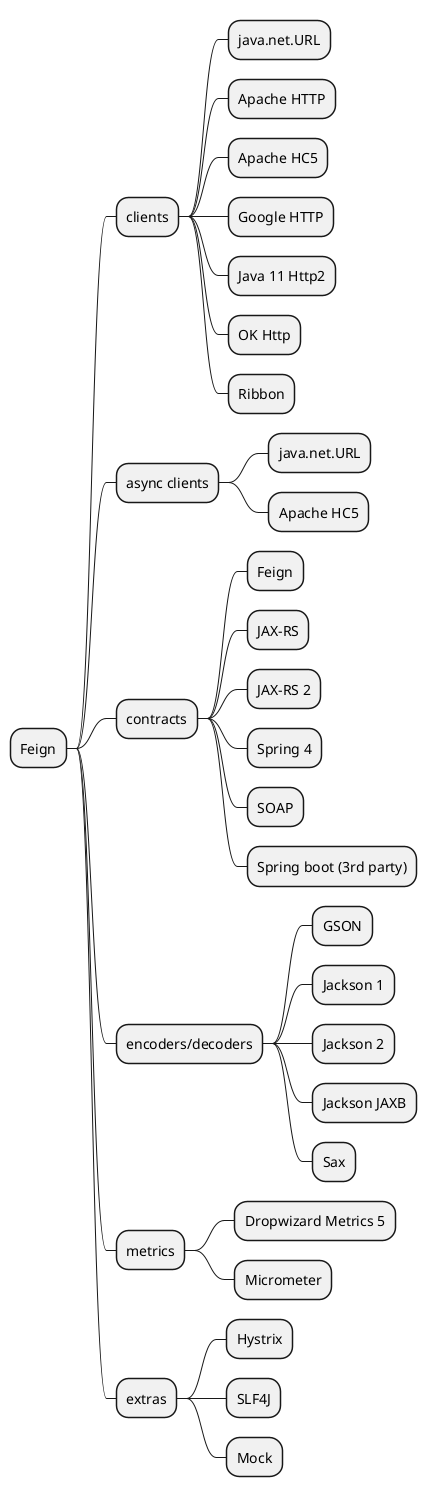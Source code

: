 @startmindmap
* Feign
** clients
*** java.net.URL
*** Apache HTTP
*** Apache HC5
*** Google HTTP
*** Java 11 Http2
*** OK Http
*** Ribbon
** async clients
*** java.net.URL
*** Apache HC5
** contracts
*** Feign
*** JAX-RS
*** JAX-RS 2
*** Spring 4
*** SOAP
*** Spring boot (3rd party)
** encoders/decoders
*** GSON
*** Jackson 1
*** Jackson 2
*** Jackson JAXB
*** Sax
** metrics
*** Dropwizard Metrics 5
*** Micrometer
** extras
*** Hystrix
*** SLF4J
*** Mock
@endmindmap
